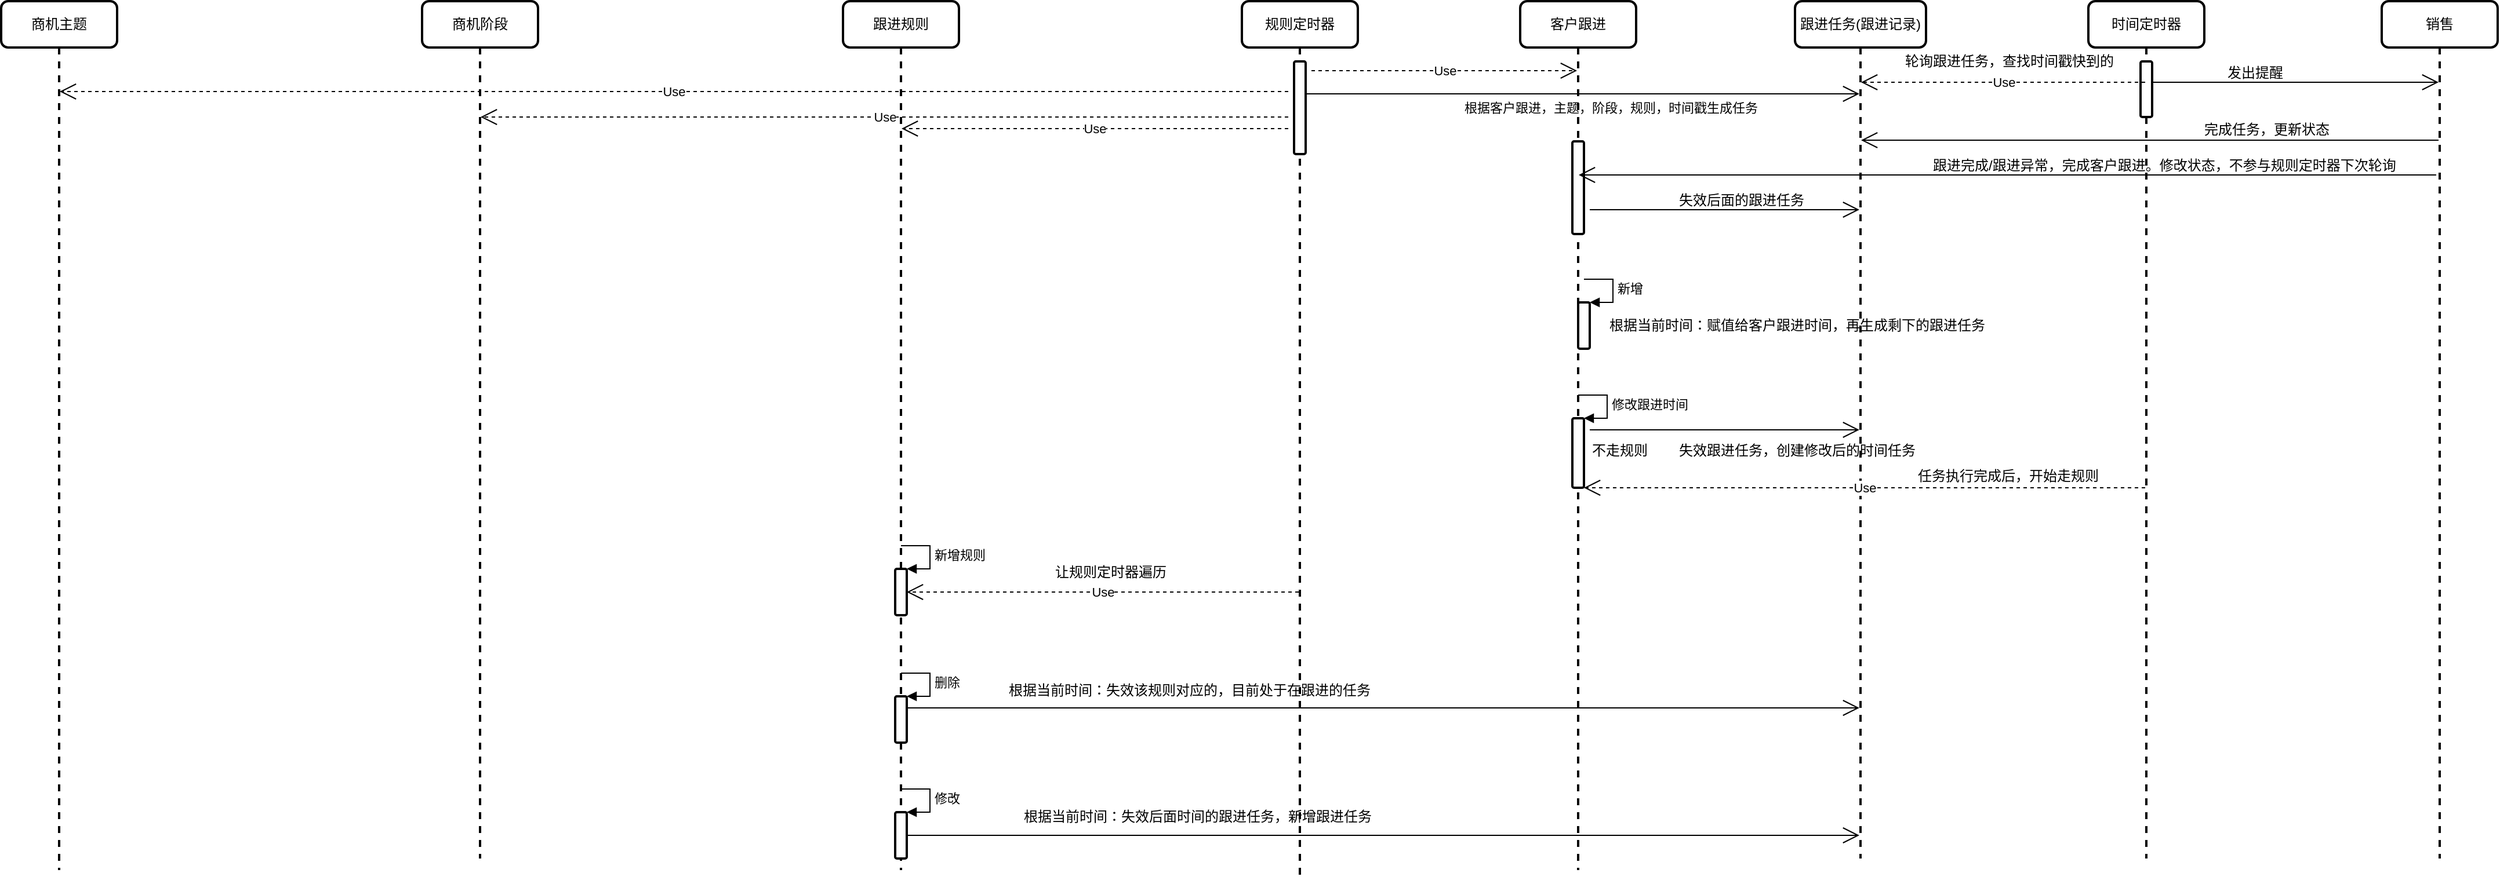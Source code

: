 <mxfile version="14.6.6" type="github">
  <diagram id="oer44HtXm4UoT3Dx5XH7" name="Page-1">
    <mxGraphModel dx="3197" dy="101" grid="1" gridSize="10" guides="1" tooltips="1" connect="1" arrows="1" fold="1" page="1" pageScale="1" pageWidth="827" pageHeight="1169" background="none" math="0" shadow="0">
      <root>
        <mxCell id="0" />
        <mxCell id="1" parent="0" />
        <mxCell id="y3ptMsF3MtNd5BASSl9c-2" value="&lt;span style=&quot;white-space: nowrap&quot;&gt;商机主题&lt;/span&gt;" style="shape=umlLifeline;perimeter=lifelinePerimeter;whiteSpace=wrap;html=1;container=1;collapsible=0;recursiveResize=0;outlineConnect=0;rounded=1;strokeWidth=2;" vertex="1" parent="1">
          <mxGeometry x="-730" y="1450" width="100" height="750" as="geometry" />
        </mxCell>
        <mxCell id="y3ptMsF3MtNd5BASSl9c-3" value="&lt;span style=&quot;white-space: nowrap&quot;&gt;商机阶段&lt;/span&gt;" style="shape=umlLifeline;perimeter=lifelinePerimeter;whiteSpace=wrap;html=1;container=1;collapsible=0;recursiveResize=0;outlineConnect=0;rounded=1;strokeWidth=2;" vertex="1" parent="1">
          <mxGeometry x="-367" y="1450" width="100" height="740" as="geometry" />
        </mxCell>
        <mxCell id="y3ptMsF3MtNd5BASSl9c-4" value="&lt;span style=&quot;white-space: nowrap&quot;&gt;跟进规则&lt;/span&gt;" style="shape=umlLifeline;perimeter=lifelinePerimeter;whiteSpace=wrap;html=1;container=1;collapsible=0;recursiveResize=0;outlineConnect=0;rounded=1;strokeWidth=2;" vertex="1" parent="1">
          <mxGeometry x="-4" y="1450" width="100" height="750" as="geometry" />
        </mxCell>
        <mxCell id="y3ptMsF3MtNd5BASSl9c-5" value="" style="html=1;points=[];perimeter=orthogonalPerimeter;rounded=1;strokeWidth=2;" vertex="1" parent="y3ptMsF3MtNd5BASSl9c-4">
          <mxGeometry x="45" y="490" width="10" height="40" as="geometry" />
        </mxCell>
        <mxCell id="y3ptMsF3MtNd5BASSl9c-6" value="新增规则" style="edgeStyle=orthogonalEdgeStyle;html=1;align=left;spacingLeft=2;endArrow=block;rounded=0;entryX=1;entryY=0;" edge="1" parent="y3ptMsF3MtNd5BASSl9c-4" target="y3ptMsF3MtNd5BASSl9c-5">
          <mxGeometry relative="1" as="geometry">
            <mxPoint x="50" y="470" as="sourcePoint" />
            <Array as="points">
              <mxPoint x="75" y="470" />
            </Array>
          </mxGeometry>
        </mxCell>
        <mxCell id="y3ptMsF3MtNd5BASSl9c-7" value="" style="html=1;points=[];perimeter=orthogonalPerimeter;rounded=1;strokeWidth=2;" vertex="1" parent="y3ptMsF3MtNd5BASSl9c-4">
          <mxGeometry x="45" y="600" width="10" height="40" as="geometry" />
        </mxCell>
        <mxCell id="y3ptMsF3MtNd5BASSl9c-8" value="删除" style="edgeStyle=orthogonalEdgeStyle;html=1;align=left;spacingLeft=2;endArrow=block;rounded=0;entryX=1;entryY=0;" edge="1" parent="y3ptMsF3MtNd5BASSl9c-4" target="y3ptMsF3MtNd5BASSl9c-7">
          <mxGeometry relative="1" as="geometry">
            <mxPoint x="50" y="580" as="sourcePoint" />
            <Array as="points">
              <mxPoint x="75" y="580" />
            </Array>
          </mxGeometry>
        </mxCell>
        <mxCell id="y3ptMsF3MtNd5BASSl9c-9" value="" style="html=1;points=[];perimeter=orthogonalPerimeter;rounded=1;strokeWidth=2;" vertex="1" parent="y3ptMsF3MtNd5BASSl9c-4">
          <mxGeometry x="45" y="700" width="10" height="40" as="geometry" />
        </mxCell>
        <mxCell id="y3ptMsF3MtNd5BASSl9c-10" value="修改" style="edgeStyle=orthogonalEdgeStyle;html=1;align=left;spacingLeft=2;endArrow=block;rounded=0;entryX=1;entryY=0;" edge="1" parent="y3ptMsF3MtNd5BASSl9c-4" target="y3ptMsF3MtNd5BASSl9c-9">
          <mxGeometry relative="1" as="geometry">
            <mxPoint x="50" y="680" as="sourcePoint" />
            <Array as="points">
              <mxPoint x="75" y="680" />
            </Array>
          </mxGeometry>
        </mxCell>
        <mxCell id="y3ptMsF3MtNd5BASSl9c-11" value="跟进任务(跟进记录)" style="shape=umlLifeline;perimeter=lifelinePerimeter;whiteSpace=wrap;html=1;container=1;collapsible=0;recursiveResize=0;outlineConnect=0;rounded=1;strokeWidth=2;" vertex="1" parent="1">
          <mxGeometry x="817" y="1450" width="113" height="740" as="geometry" />
        </mxCell>
        <mxCell id="y3ptMsF3MtNd5BASSl9c-12" value="&lt;span style=&quot;white-space: nowrap&quot;&gt;规则定时器&lt;/span&gt;" style="shape=umlLifeline;perimeter=lifelinePerimeter;whiteSpace=wrap;html=1;container=1;collapsible=0;recursiveResize=0;outlineConnect=0;rounded=1;strokeWidth=2;" vertex="1" parent="1">
          <mxGeometry x="340" y="1450" width="100" height="760" as="geometry" />
        </mxCell>
        <mxCell id="y3ptMsF3MtNd5BASSl9c-13" value="" style="html=1;points=[];perimeter=orthogonalPerimeter;rounded=1;strokeWidth=2;" vertex="1" parent="y3ptMsF3MtNd5BASSl9c-12">
          <mxGeometry x="45" y="52" width="10" height="80" as="geometry" />
        </mxCell>
        <mxCell id="y3ptMsF3MtNd5BASSl9c-14" value="Use" style="endArrow=open;endSize=12;dashed=1;html=1;" edge="1" parent="y3ptMsF3MtNd5BASSl9c-12" target="y3ptMsF3MtNd5BASSl9c-29">
          <mxGeometry width="160" relative="1" as="geometry">
            <mxPoint x="60" y="60" as="sourcePoint" />
            <mxPoint x="220" y="60" as="targetPoint" />
          </mxGeometry>
        </mxCell>
        <mxCell id="y3ptMsF3MtNd5BASSl9c-15" value="&lt;span style=&quot;white-space: nowrap&quot;&gt;时间定时器&lt;/span&gt;" style="shape=umlLifeline;perimeter=lifelinePerimeter;whiteSpace=wrap;html=1;container=1;collapsible=0;recursiveResize=0;outlineConnect=0;rounded=1;strokeWidth=2;" vertex="1" parent="1">
          <mxGeometry x="1070" y="1450" width="100" height="740" as="geometry" />
        </mxCell>
        <mxCell id="y3ptMsF3MtNd5BASSl9c-16" value="" style="endArrow=open;endFill=1;endSize=12;html=1;" edge="1" parent="y3ptMsF3MtNd5BASSl9c-15" target="y3ptMsF3MtNd5BASSl9c-22">
          <mxGeometry width="160" relative="1" as="geometry">
            <mxPoint x="50" y="70" as="sourcePoint" />
            <mxPoint x="210" y="80" as="targetPoint" />
            <Array as="points">
              <mxPoint x="180" y="70" />
            </Array>
          </mxGeometry>
        </mxCell>
        <mxCell id="y3ptMsF3MtNd5BASSl9c-17" value="" style="html=1;points=[];perimeter=orthogonalPerimeter;rounded=1;strokeWidth=2;" vertex="1" parent="y3ptMsF3MtNd5BASSl9c-15">
          <mxGeometry x="45" y="52" width="10" height="48" as="geometry" />
        </mxCell>
        <mxCell id="y3ptMsF3MtNd5BASSl9c-18" value="Use" style="endArrow=open;endSize=12;dashed=1;html=1;" edge="1" parent="1" target="y3ptMsF3MtNd5BASSl9c-2">
          <mxGeometry width="160" relative="1" as="geometry">
            <mxPoint x="380.0" y="1528" as="sourcePoint" />
            <mxPoint x="480" y="1550" as="targetPoint" />
          </mxGeometry>
        </mxCell>
        <mxCell id="y3ptMsF3MtNd5BASSl9c-19" value="Use" style="endArrow=open;endSize=12;dashed=1;html=1;" edge="1" parent="1" target="y3ptMsF3MtNd5BASSl9c-3">
          <mxGeometry width="160" relative="1" as="geometry">
            <mxPoint x="380.0" y="1550" as="sourcePoint" />
            <mxPoint x="490" y="1550" as="targetPoint" />
          </mxGeometry>
        </mxCell>
        <mxCell id="y3ptMsF3MtNd5BASSl9c-20" value="Use" style="endArrow=open;endSize=12;dashed=1;html=1;" edge="1" parent="1" target="y3ptMsF3MtNd5BASSl9c-4">
          <mxGeometry width="160" relative="1" as="geometry">
            <mxPoint x="380.0" y="1560" as="sourcePoint" />
            <mxPoint x="440" y="1590" as="targetPoint" />
          </mxGeometry>
        </mxCell>
        <mxCell id="y3ptMsF3MtNd5BASSl9c-21" value="&lt;span style=&quot;font-size: 11px ; background-color: rgb(255 , 255 , 255)&quot;&gt;根据客户跟进，主题，阶段，规则，时间戳生成任务&lt;/span&gt;" style="text;html=1;resizable=0;points=[];autosize=1;align=left;verticalAlign=top;spacingTop=-4;" vertex="1" parent="1">
          <mxGeometry x="530" y="1532" width="290" height="20" as="geometry" />
        </mxCell>
        <mxCell id="y3ptMsF3MtNd5BASSl9c-22" value="销售" style="shape=umlLifeline;perimeter=lifelinePerimeter;whiteSpace=wrap;html=1;container=1;collapsible=0;recursiveResize=0;outlineConnect=0;rounded=1;strokeWidth=2;" vertex="1" parent="1">
          <mxGeometry x="1323" y="1450" width="100" height="740" as="geometry" />
        </mxCell>
        <mxCell id="y3ptMsF3MtNd5BASSl9c-23" value="Use" style="endArrow=open;endSize=12;dashed=1;html=1;" edge="1" parent="1" source="y3ptMsF3MtNd5BASSl9c-15" target="y3ptMsF3MtNd5BASSl9c-11">
          <mxGeometry width="160" relative="1" as="geometry">
            <mxPoint x="1120" y="1510" as="sourcePoint" />
            <mxPoint x="1110" y="1510" as="targetPoint" />
            <Array as="points">
              <mxPoint x="1090" y="1520" />
              <mxPoint x="980" y="1520" />
            </Array>
          </mxGeometry>
        </mxCell>
        <mxCell id="y3ptMsF3MtNd5BASSl9c-24" value="轮询跟进任务，查找时间戳快到的" style="text;html=1;resizable=0;points=[];autosize=1;align=left;verticalAlign=top;spacingTop=-4;" vertex="1" parent="1">
          <mxGeometry x="910" y="1492" width="200" height="20" as="geometry" />
        </mxCell>
        <mxCell id="y3ptMsF3MtNd5BASSl9c-25" value="发出提醒" style="text;html=1;resizable=0;points=[];autosize=1;align=left;verticalAlign=top;spacingTop=-4;" vertex="1" parent="1">
          <mxGeometry x="1188" y="1502" width="60" height="20" as="geometry" />
        </mxCell>
        <mxCell id="y3ptMsF3MtNd5BASSl9c-26" value="" style="endArrow=open;endFill=1;endSize=12;html=1;" edge="1" parent="1" source="y3ptMsF3MtNd5BASSl9c-22" target="y3ptMsF3MtNd5BASSl9c-11">
          <mxGeometry width="160" relative="1" as="geometry">
            <mxPoint x="1200" y="1580" as="sourcePoint" />
            <mxPoint x="1360" y="1580" as="targetPoint" />
            <Array as="points">
              <mxPoint x="1120" y="1570" />
            </Array>
          </mxGeometry>
        </mxCell>
        <mxCell id="y3ptMsF3MtNd5BASSl9c-27" value="完成任务，更新状态&lt;br&gt;" style="text;html=1;resizable=0;points=[];autosize=1;align=left;verticalAlign=top;spacingTop=-4;" vertex="1" parent="1">
          <mxGeometry x="1168" y="1551" width="120" height="20" as="geometry" />
        </mxCell>
        <mxCell id="y3ptMsF3MtNd5BASSl9c-28" value="" style="endArrow=open;endFill=1;endSize=12;html=1;" edge="1" parent="1" source="y3ptMsF3MtNd5BASSl9c-13" target="y3ptMsF3MtNd5BASSl9c-11">
          <mxGeometry width="160" relative="1" as="geometry">
            <mxPoint x="395" y="1532" as="sourcePoint" />
            <mxPoint x="555" y="1532" as="targetPoint" />
            <Array as="points">
              <mxPoint x="630" y="1530" />
            </Array>
          </mxGeometry>
        </mxCell>
        <mxCell id="y3ptMsF3MtNd5BASSl9c-29" value="客户跟进" style="shape=umlLifeline;perimeter=lifelinePerimeter;whiteSpace=wrap;html=1;container=1;collapsible=0;recursiveResize=0;outlineConnect=0;rounded=1;strokeWidth=2;" vertex="1" parent="1">
          <mxGeometry x="580" y="1450" width="100" height="750" as="geometry" />
        </mxCell>
        <mxCell id="y3ptMsF3MtNd5BASSl9c-30" value="" style="html=1;points=[];perimeter=orthogonalPerimeter;rounded=1;strokeWidth=2;" vertex="1" parent="y3ptMsF3MtNd5BASSl9c-29">
          <mxGeometry x="45" y="121" width="10" height="80" as="geometry" />
        </mxCell>
        <mxCell id="y3ptMsF3MtNd5BASSl9c-31" value="" style="endArrow=open;endFill=1;endSize=12;html=1;" edge="1" parent="y3ptMsF3MtNd5BASSl9c-29" target="y3ptMsF3MtNd5BASSl9c-11">
          <mxGeometry width="160" relative="1" as="geometry">
            <mxPoint x="60" y="180" as="sourcePoint" />
            <mxPoint x="220" y="180" as="targetPoint" />
          </mxGeometry>
        </mxCell>
        <mxCell id="y3ptMsF3MtNd5BASSl9c-32" value="" style="html=1;points=[];perimeter=orthogonalPerimeter;rounded=1;strokeWidth=2;" vertex="1" parent="y3ptMsF3MtNd5BASSl9c-29">
          <mxGeometry x="50" y="260" width="10" height="40" as="geometry" />
        </mxCell>
        <mxCell id="y3ptMsF3MtNd5BASSl9c-33" value="新增" style="edgeStyle=orthogonalEdgeStyle;html=1;align=left;spacingLeft=2;endArrow=block;rounded=0;entryX=1;entryY=0;" edge="1" parent="y3ptMsF3MtNd5BASSl9c-29" target="y3ptMsF3MtNd5BASSl9c-32">
          <mxGeometry relative="1" as="geometry">
            <mxPoint x="55" y="240" as="sourcePoint" />
            <Array as="points">
              <mxPoint x="80" y="240" />
            </Array>
          </mxGeometry>
        </mxCell>
        <mxCell id="y3ptMsF3MtNd5BASSl9c-34" value="" style="html=1;points=[];perimeter=orthogonalPerimeter;rounded=1;strokeWidth=2;" vertex="1" parent="y3ptMsF3MtNd5BASSl9c-29">
          <mxGeometry x="45" y="360" width="10" height="60" as="geometry" />
        </mxCell>
        <mxCell id="y3ptMsF3MtNd5BASSl9c-35" value="修改跟进时间" style="edgeStyle=orthogonalEdgeStyle;html=1;align=left;spacingLeft=2;endArrow=block;rounded=0;entryX=1;entryY=0;" edge="1" parent="y3ptMsF3MtNd5BASSl9c-29" target="y3ptMsF3MtNd5BASSl9c-34">
          <mxGeometry relative="1" as="geometry">
            <mxPoint x="50" y="340" as="sourcePoint" />
            <Array as="points">
              <mxPoint x="75" y="340" />
            </Array>
          </mxGeometry>
        </mxCell>
        <mxCell id="y3ptMsF3MtNd5BASSl9c-36" value="" style="endArrow=open;endFill=1;endSize=12;html=1;" edge="1" parent="y3ptMsF3MtNd5BASSl9c-29" target="y3ptMsF3MtNd5BASSl9c-11">
          <mxGeometry width="160" relative="1" as="geometry">
            <mxPoint x="60" y="370" as="sourcePoint" />
            <mxPoint x="220" y="370" as="targetPoint" />
          </mxGeometry>
        </mxCell>
        <mxCell id="y3ptMsF3MtNd5BASSl9c-37" value="" style="endArrow=open;endFill=1;endSize=12;html=1;" edge="1" parent="1" target="y3ptMsF3MtNd5BASSl9c-29">
          <mxGeometry width="160" relative="1" as="geometry">
            <mxPoint x="1370.0" y="1600" as="sourcePoint" />
            <mxPoint x="1370" y="1600" as="targetPoint" />
          </mxGeometry>
        </mxCell>
        <mxCell id="y3ptMsF3MtNd5BASSl9c-38" value="跟进完成/跟进异常，完成客户跟进。修改状态，不参与规则定时器下次轮询" style="text;html=1;resizable=0;points=[];autosize=1;align=left;verticalAlign=top;spacingTop=-4;" vertex="1" parent="1">
          <mxGeometry x="933.5" y="1582" width="410" height="20" as="geometry" />
        </mxCell>
        <mxCell id="y3ptMsF3MtNd5BASSl9c-39" value="失效后面的跟进任务" style="text;html=1;resizable=0;points=[];autosize=1;align=left;verticalAlign=top;spacingTop=-4;" vertex="1" parent="1">
          <mxGeometry x="715" y="1612" width="120" height="20" as="geometry" />
        </mxCell>
        <mxCell id="y3ptMsF3MtNd5BASSl9c-40" value="失效跟进任务，创建修改后的时间任务" style="text;html=1;resizable=0;points=[];autosize=1;align=left;verticalAlign=top;spacingTop=-4;" vertex="1" parent="1">
          <mxGeometry x="715" y="1828" width="220" height="20" as="geometry" />
        </mxCell>
        <mxCell id="y3ptMsF3MtNd5BASSl9c-41" value="不走规则" style="text;html=1;resizable=0;points=[];autosize=1;align=left;verticalAlign=top;spacingTop=-4;" vertex="1" parent="1">
          <mxGeometry x="640" y="1828" width="60" height="20" as="geometry" />
        </mxCell>
        <mxCell id="y3ptMsF3MtNd5BASSl9c-42" value="Use" style="endArrow=open;endSize=12;dashed=1;html=1;" edge="1" parent="1" source="y3ptMsF3MtNd5BASSl9c-15" target="y3ptMsF3MtNd5BASSl9c-34">
          <mxGeometry width="160" relative="1" as="geometry">
            <mxPoint x="1110" y="1870" as="sourcePoint" />
            <mxPoint x="1100" y="1880" as="targetPoint" />
            <Array as="points">
              <mxPoint x="870" y="1870" />
            </Array>
          </mxGeometry>
        </mxCell>
        <mxCell id="y3ptMsF3MtNd5BASSl9c-43" value="任务执行完成后，开始走规则" style="text;html=1;resizable=0;points=[];autosize=1;align=left;verticalAlign=top;spacingTop=-4;" vertex="1" parent="1">
          <mxGeometry x="921" y="1850" width="170" height="20" as="geometry" />
        </mxCell>
        <mxCell id="y3ptMsF3MtNd5BASSl9c-44" value="根据当前时间：赋值给客户跟进时间，再生成剩下的跟进任务" style="text;html=1;resizable=0;points=[];autosize=1;align=left;verticalAlign=top;spacingTop=-4;" vertex="1" parent="1">
          <mxGeometry x="655" y="1720" width="340" height="20" as="geometry" />
        </mxCell>
        <mxCell id="y3ptMsF3MtNd5BASSl9c-45" value="Use" style="endArrow=open;endSize=12;dashed=1;html=1;" edge="1" parent="1" source="y3ptMsF3MtNd5BASSl9c-12" target="y3ptMsF3MtNd5BASSl9c-5">
          <mxGeometry width="160" relative="1" as="geometry">
            <mxPoint x="160" y="1950" as="sourcePoint" />
            <mxPoint x="320" y="1950" as="targetPoint" />
            <Array as="points">
              <mxPoint x="220" y="1960" />
            </Array>
          </mxGeometry>
        </mxCell>
        <mxCell id="y3ptMsF3MtNd5BASSl9c-46" value="让规则定时器遍历" style="text;html=1;resizable=0;points=[];autosize=1;align=left;verticalAlign=top;spacingTop=-4;" vertex="1" parent="1">
          <mxGeometry x="177" y="1933" width="110" height="20" as="geometry" />
        </mxCell>
        <mxCell id="y3ptMsF3MtNd5BASSl9c-47" value="" style="endArrow=open;endFill=1;endSize=12;html=1;" edge="1" parent="1" target="y3ptMsF3MtNd5BASSl9c-11">
          <mxGeometry width="160" relative="1" as="geometry">
            <mxPoint x="51" y="2060" as="sourcePoint" />
            <mxPoint x="211" y="2060" as="targetPoint" />
          </mxGeometry>
        </mxCell>
        <mxCell id="y3ptMsF3MtNd5BASSl9c-48" value="根据当前时间：失效该规则对应的，目前处于在跟进的任务" style="text;html=1;resizable=0;points=[];autosize=1;align=left;verticalAlign=top;spacingTop=-4;" vertex="1" parent="1">
          <mxGeometry x="137" y="2035" width="330" height="20" as="geometry" />
        </mxCell>
        <mxCell id="y3ptMsF3MtNd5BASSl9c-49" value="" style="endArrow=open;endFill=1;endSize=12;html=1;" edge="1" parent="1" source="y3ptMsF3MtNd5BASSl9c-9" target="y3ptMsF3MtNd5BASSl9c-11">
          <mxGeometry width="160" relative="1" as="geometry">
            <mxPoint x="245" y="730" as="sourcePoint" />
            <mxPoint x="211" y="2170" as="targetPoint" />
          </mxGeometry>
        </mxCell>
        <mxCell id="y3ptMsF3MtNd5BASSl9c-50" value="根据当前时间：失效后面时间的跟进任务，新增跟进任务" style="text;html=1;resizable=0;points=[];autosize=1;align=left;verticalAlign=top;spacingTop=-4;" vertex="1" parent="1">
          <mxGeometry x="150" y="2144" width="320" height="20" as="geometry" />
        </mxCell>
      </root>
    </mxGraphModel>
  </diagram>
</mxfile>
